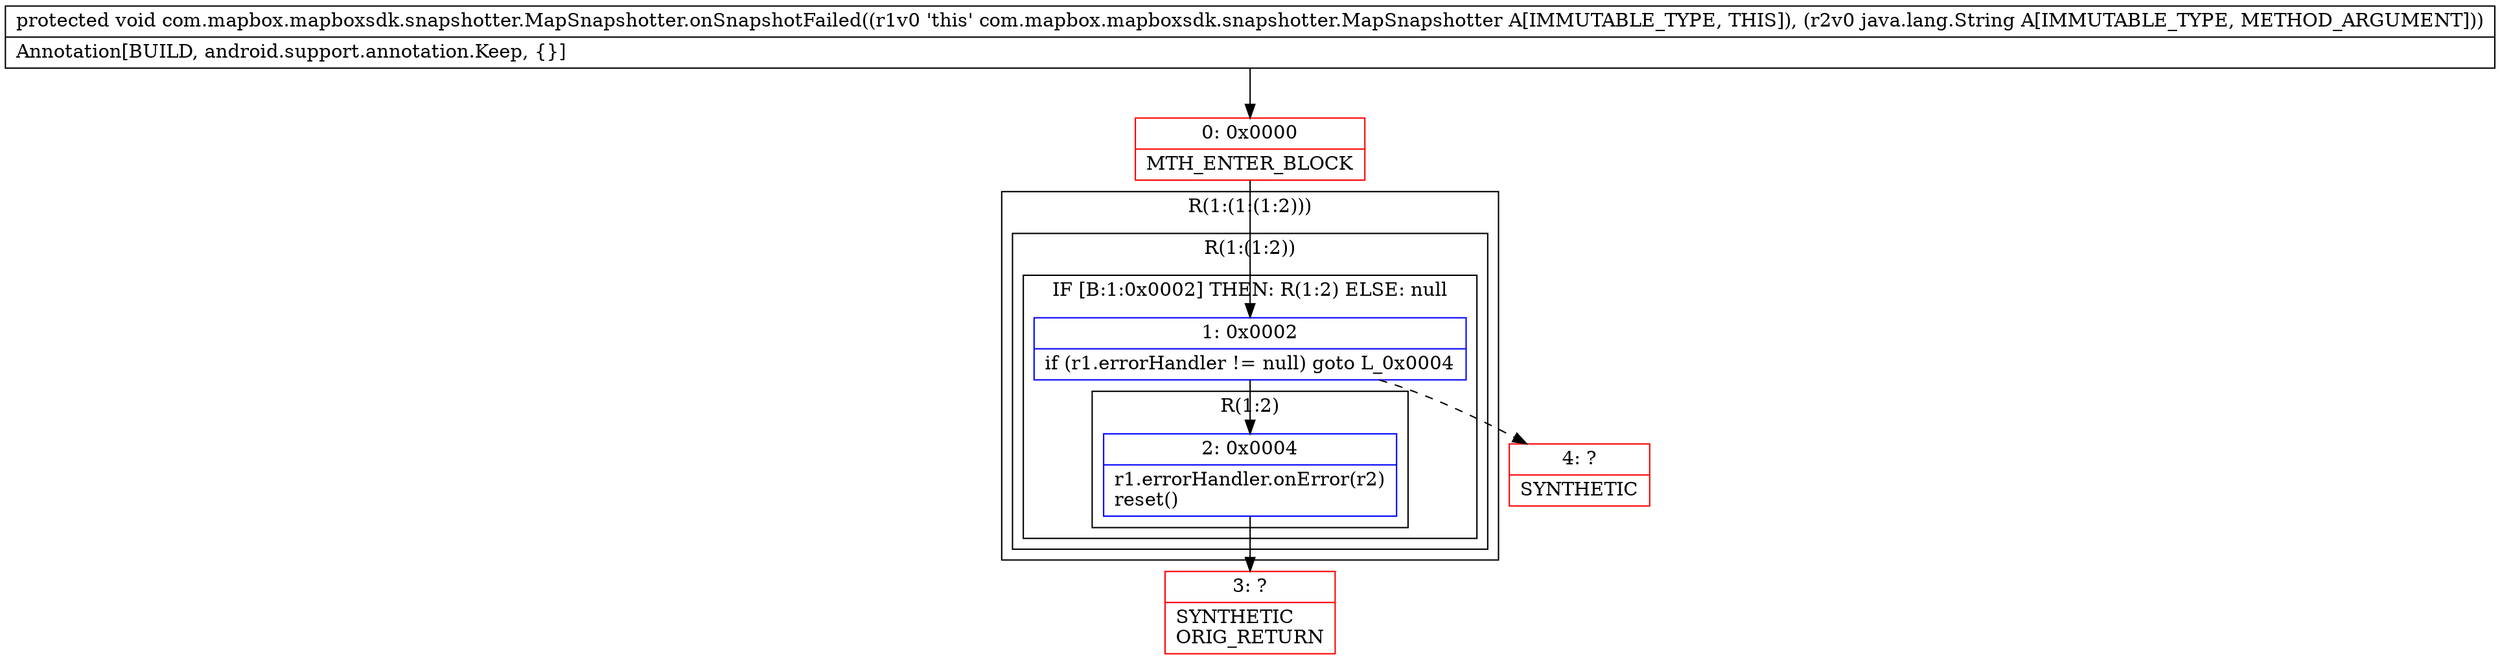 digraph "CFG forcom.mapbox.mapboxsdk.snapshotter.MapSnapshotter.onSnapshotFailed(Ljava\/lang\/String;)V" {
subgraph cluster_Region_670605029 {
label = "R(1:(1:(1:2)))";
node [shape=record,color=blue];
subgraph cluster_Region_1263763616 {
label = "R(1:(1:2))";
node [shape=record,color=blue];
subgraph cluster_IfRegion_1785359987 {
label = "IF [B:1:0x0002] THEN: R(1:2) ELSE: null";
node [shape=record,color=blue];
Node_1 [shape=record,label="{1\:\ 0x0002|if (r1.errorHandler != null) goto L_0x0004\l}"];
subgraph cluster_Region_78844542 {
label = "R(1:2)";
node [shape=record,color=blue];
Node_2 [shape=record,label="{2\:\ 0x0004|r1.errorHandler.onError(r2)\lreset()\l}"];
}
}
}
}
Node_0 [shape=record,color=red,label="{0\:\ 0x0000|MTH_ENTER_BLOCK\l}"];
Node_3 [shape=record,color=red,label="{3\:\ ?|SYNTHETIC\lORIG_RETURN\l}"];
Node_4 [shape=record,color=red,label="{4\:\ ?|SYNTHETIC\l}"];
MethodNode[shape=record,label="{protected void com.mapbox.mapboxsdk.snapshotter.MapSnapshotter.onSnapshotFailed((r1v0 'this' com.mapbox.mapboxsdk.snapshotter.MapSnapshotter A[IMMUTABLE_TYPE, THIS]), (r2v0 java.lang.String A[IMMUTABLE_TYPE, METHOD_ARGUMENT]))  | Annotation[BUILD, android.support.annotation.Keep, \{\}]\l}"];
MethodNode -> Node_0;
Node_1 -> Node_2;
Node_1 -> Node_4[style=dashed];
Node_2 -> Node_3;
Node_0 -> Node_1;
}

